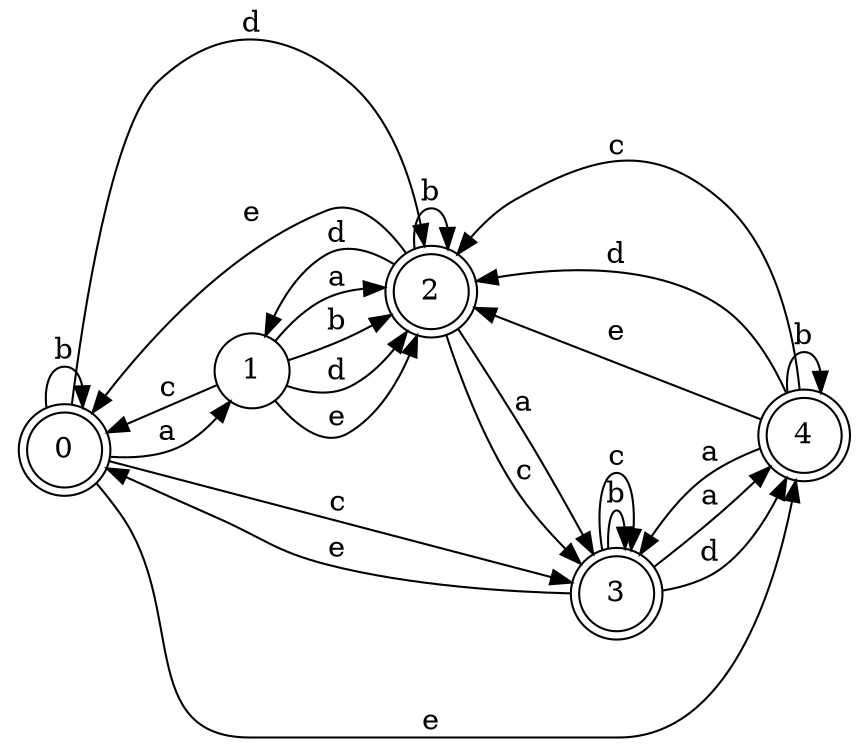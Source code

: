 digraph n4_3 {
__start0 [label="" shape="none"];

rankdir=LR;
size="8,5";

s0 [style="rounded,filled", color="black", fillcolor="white" shape="doublecircle", label="0"];
s1 [style="filled", color="black", fillcolor="white" shape="circle", label="1"];
s2 [style="rounded,filled", color="black", fillcolor="white" shape="doublecircle", label="2"];
s3 [style="rounded,filled", color="black", fillcolor="white" shape="doublecircle", label="3"];
s4 [style="rounded,filled", color="black", fillcolor="white" shape="doublecircle", label="4"];
s0 -> s1 [label="a"];
s0 -> s0 [label="b"];
s0 -> s3 [label="c"];
s0 -> s2 [label="d"];
s0 -> s4 [label="e"];
s1 -> s2 [label="a"];
s1 -> s2 [label="b"];
s1 -> s0 [label="c"];
s1 -> s2 [label="d"];
s1 -> s2 [label="e"];
s2 -> s3 [label="a"];
s2 -> s2 [label="b"];
s2 -> s3 [label="c"];
s2 -> s1 [label="d"];
s2 -> s0 [label="e"];
s3 -> s4 [label="a"];
s3 -> s3 [label="b"];
s3 -> s3 [label="c"];
s3 -> s4 [label="d"];
s3 -> s0 [label="e"];
s4 -> s3 [label="a"];
s4 -> s4 [label="b"];
s4 -> s2 [label="c"];
s4 -> s2 [label="d"];
s4 -> s2 [label="e"];

}